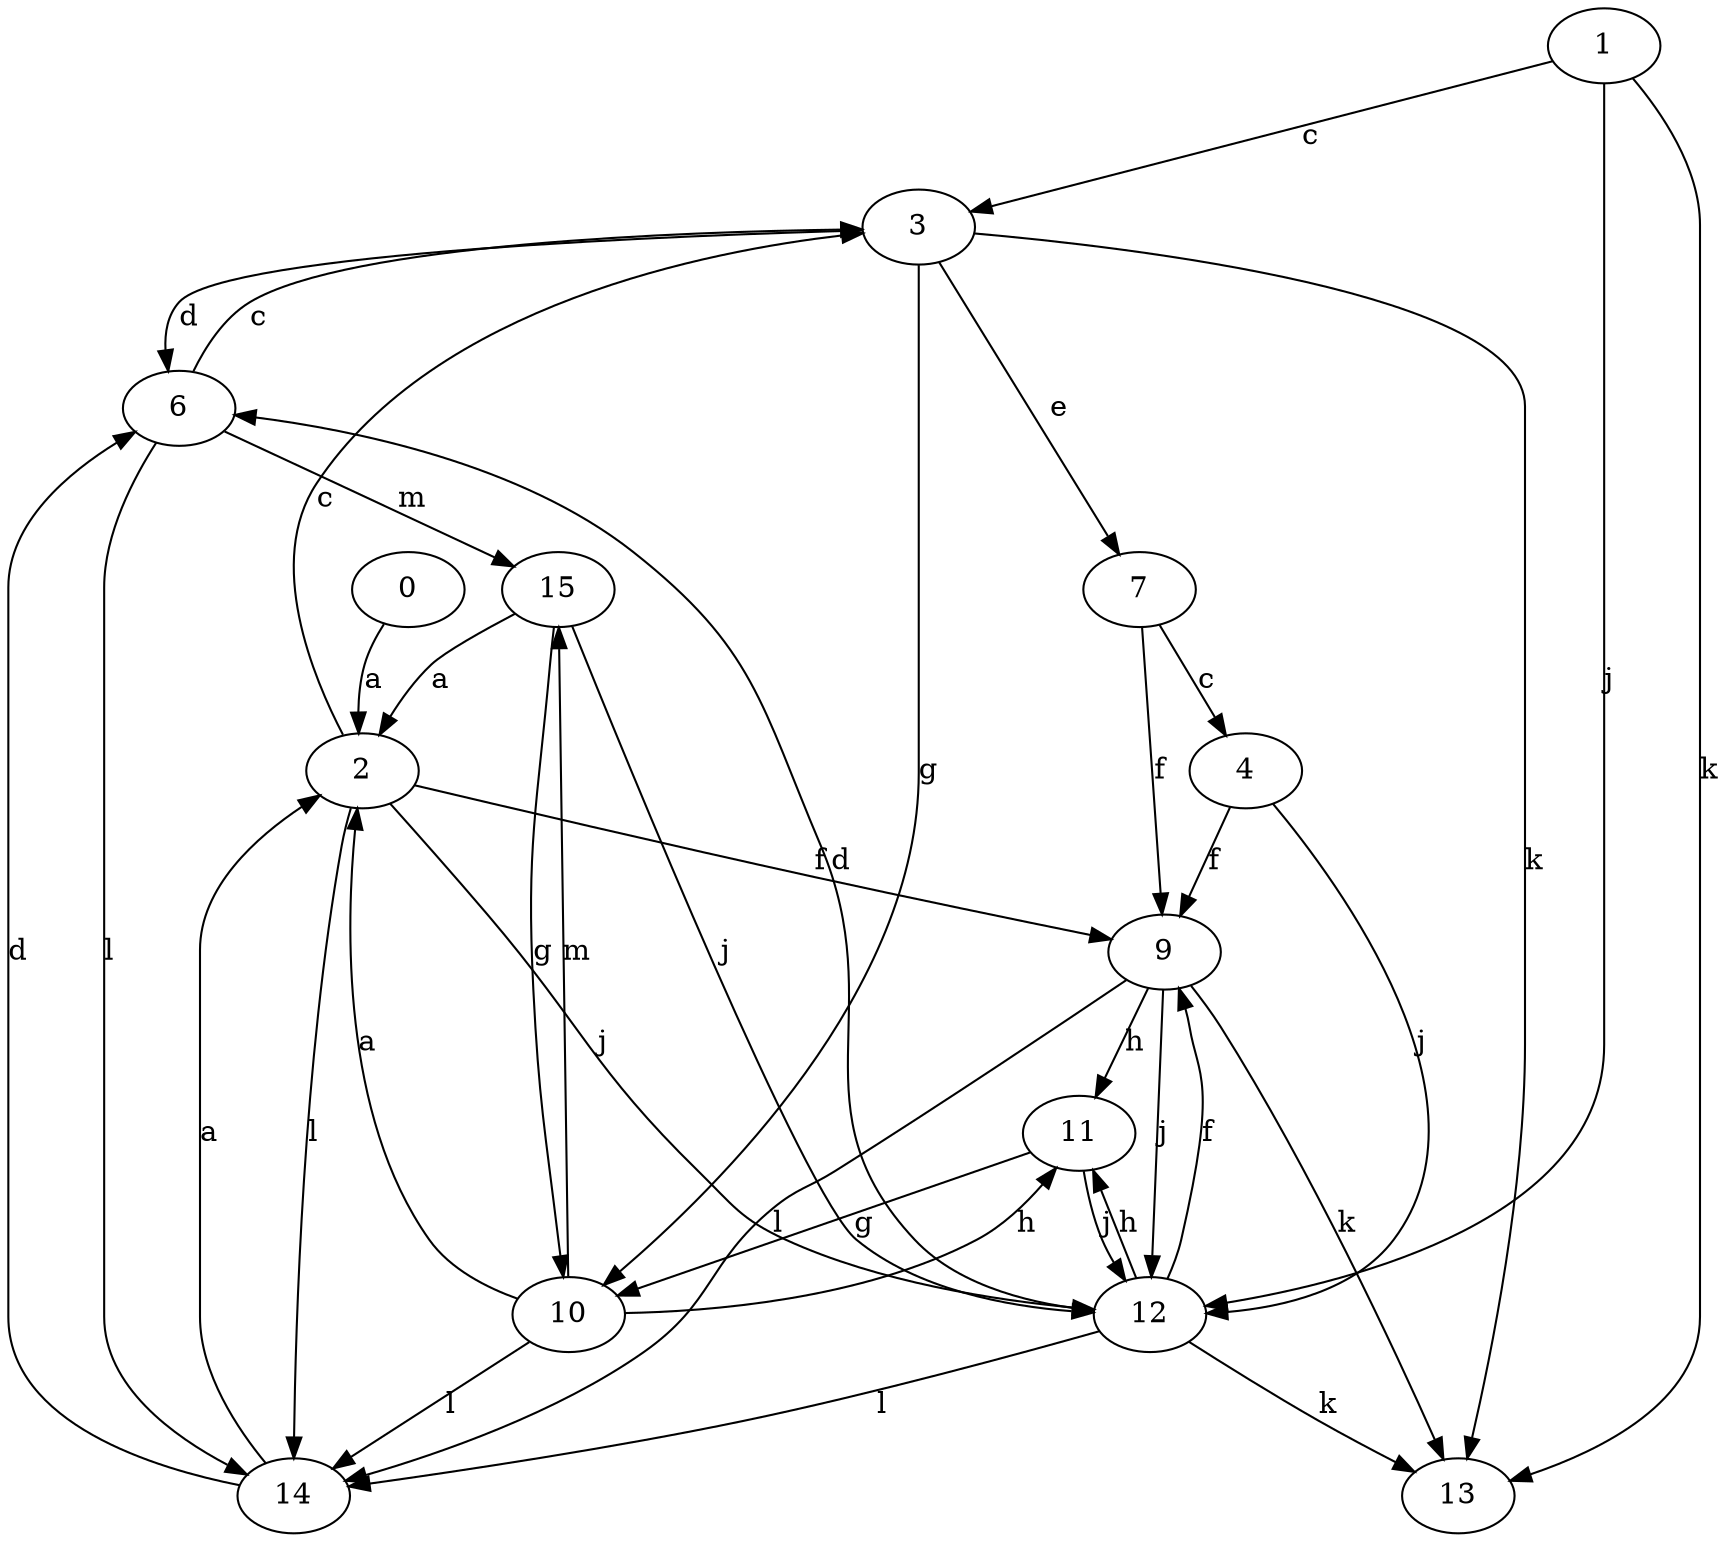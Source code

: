 strict digraph  {
1;
2;
3;
4;
0;
6;
7;
9;
10;
11;
12;
13;
14;
15;
1 -> 3  [label=c];
1 -> 12  [label=j];
1 -> 13  [label=k];
2 -> 3  [label=c];
2 -> 9  [label=f];
2 -> 12  [label=j];
2 -> 14  [label=l];
3 -> 6  [label=d];
3 -> 7  [label=e];
3 -> 10  [label=g];
3 -> 13  [label=k];
4 -> 9  [label=f];
4 -> 12  [label=j];
0 -> 2  [label=a];
6 -> 3  [label=c];
6 -> 14  [label=l];
6 -> 15  [label=m];
7 -> 4  [label=c];
7 -> 9  [label=f];
9 -> 11  [label=h];
9 -> 12  [label=j];
9 -> 13  [label=k];
9 -> 14  [label=l];
10 -> 2  [label=a];
10 -> 11  [label=h];
10 -> 14  [label=l];
10 -> 15  [label=m];
11 -> 10  [label=g];
11 -> 12  [label=j];
12 -> 6  [label=d];
12 -> 9  [label=f];
12 -> 11  [label=h];
12 -> 13  [label=k];
12 -> 14  [label=l];
14 -> 2  [label=a];
14 -> 6  [label=d];
15 -> 2  [label=a];
15 -> 10  [label=g];
15 -> 12  [label=j];
}

